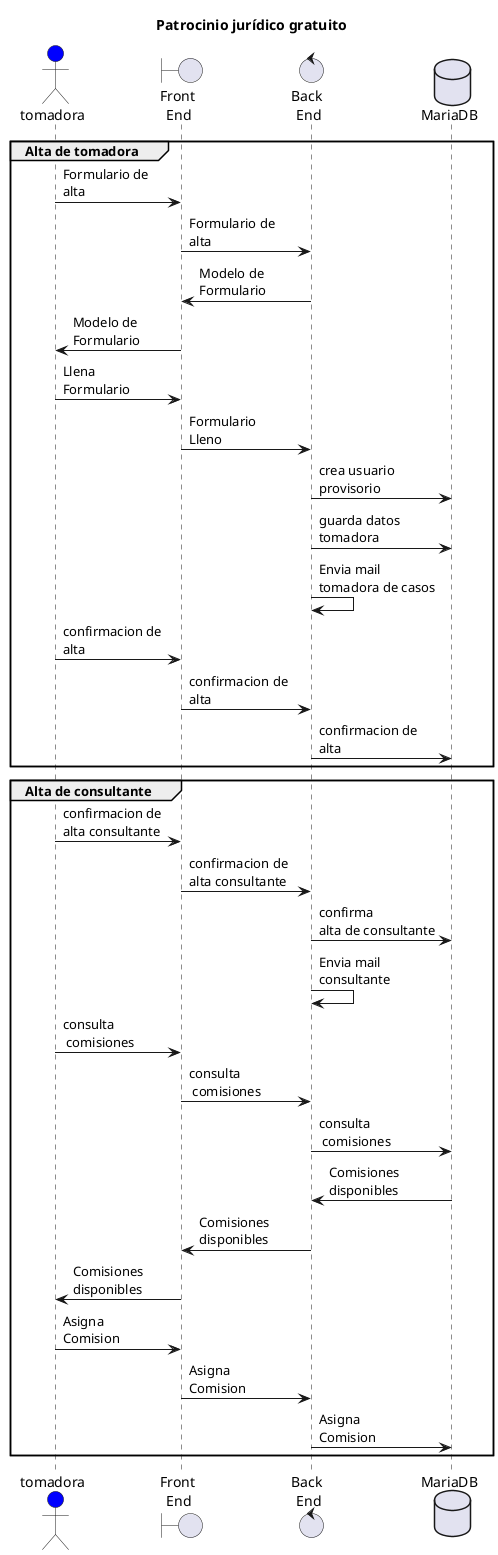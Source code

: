 @startuml Patrocinio jurídico gratuito
title Patrocinio jurídico gratuito
actor "tomadora"  as WebUser #Blue
boundary "Front \nEnd" as Portal
control "Back \nEnd"  as Server
database "MariaDB" as BD
group Alta de tomadora
    WebUser -> Portal:Formulario de \nalta
    Portal -> Server:Formulario de \nalta
    Server -> Portal:Modelo de \nFormulario
    Portal -> WebUser:Modelo de \nFormulario
    WebUser -> Portal:Llena \nFormulario
    Portal-> Server:Formulario\nLleno
    Server -> BD:crea usuario\nprovisorio 
    Server -> BD:guarda datos\ntomadora   
    Server -> Server:Envia mail \ntomadora de casos
    WebUser -> Portal:confirmacion de \nalta 
    Portal -> Server:confirmacion de  \nalta
    Server -> BD:confirmacion de \nalta
end
group Alta de consultante
    WebUser -> Portal:confirmacion de \nalta consultante
    Portal -> Server:confirmacion de  \nalta consultante
    Server -> BD:confirma \nalta de consultante
    Server -> Server:Envia mail \nconsultante
    WebUser -> Portal:consulta \n comisiones
    Portal -> Server:consulta \n comisiones
    Server -> BD:consulta \n comisiones
    BD ->Server:Comisiones \ndisponibles
    Server -> Portal:Comisiones \ndisponibles
    Portal -> WebUser:Comisiones \ndisponibles
    WebUser -> Portal:Asigna \nComision
    Portal -> Server:Asigna \nComision
    Server -> BD:Asigna \nComision

end
@enduml
